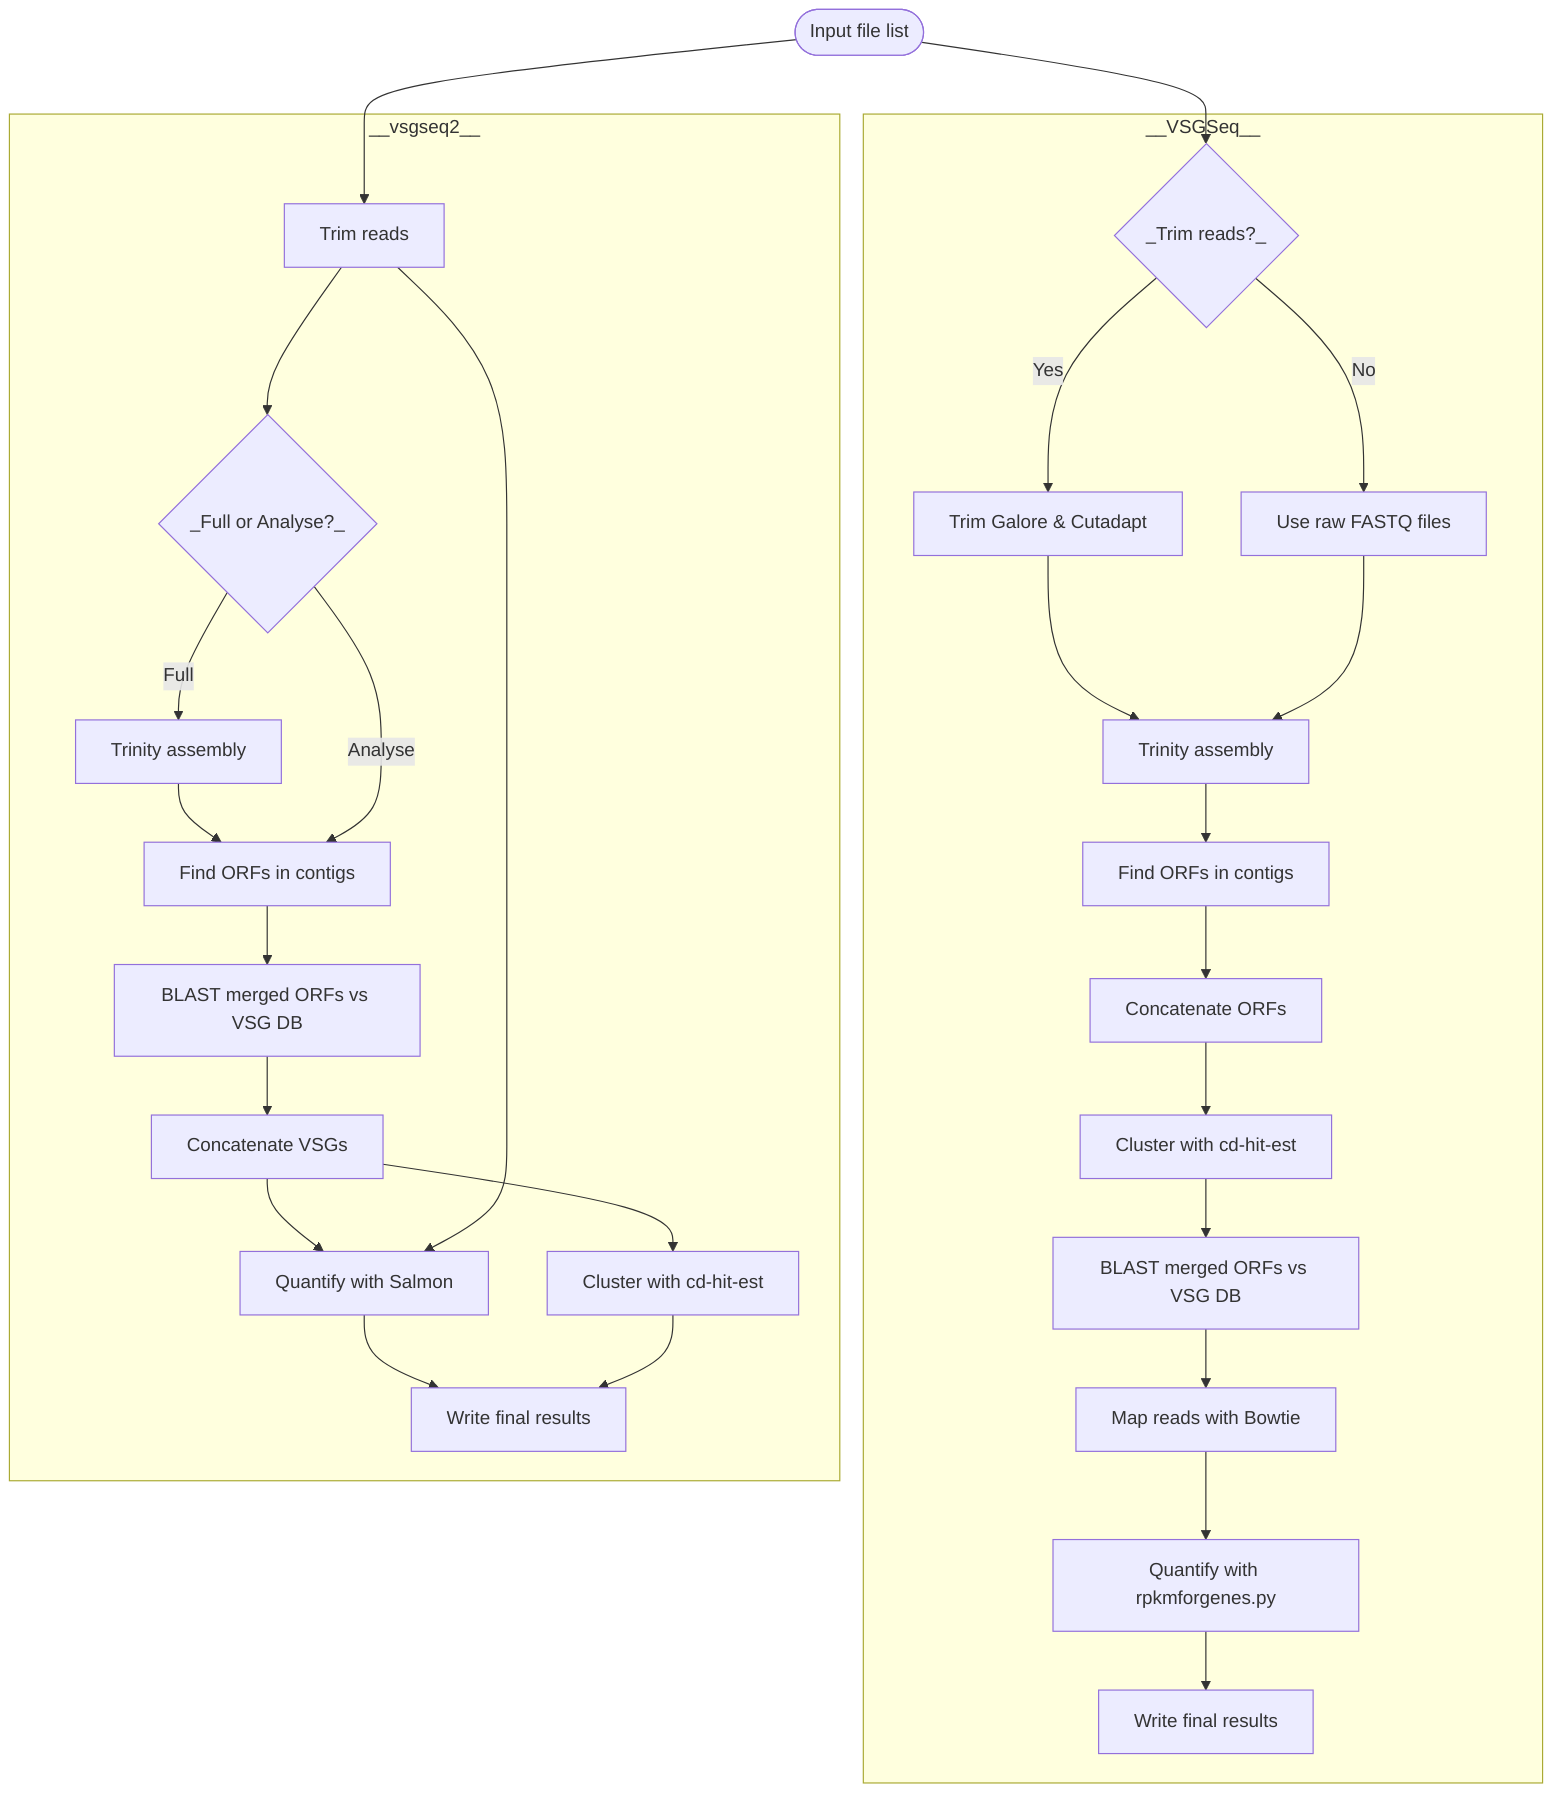 flowchart TD

    Start([Input file list])

    %% ----- VSGSeq -----
    subgraph VSGSeq["__VSGSeq__"]
        C2{"_Trim reads?_"}
        D2["Trim Galore & Cutadapt"]
        E2["Use raw FASTQ files"]
        F2["Trinity assembly"]
        G2["Find ORFs in contigs"]
        H2["Concatenate ORFs"]
        I2["Cluster with cd-hit-est"]
        J2["BLAST merged ORFs vs VSG DB"]
        M2["Map reads with Bowtie"]
        N2["Quantify with rpkmforgenes.py"]
        P2["Write final results"]
    end

    Start --> C2
    C2 -- Yes --> D2
    C2 -- No --> E2
    D2 --> F2
    E2 --> F2
    F2 --> G2 --> H2 --> I2 --> J2 --> M2 --> N2 --> P2

    %% ----- vsgseq2 -----
    subgraph vsgseq2["__vsgseq2__"]
        C3["Trim reads"]
        D3{"_Full or Analyse?_"}
        E3["Trinity assembly"]
        F3["Find ORFs in contigs"]
        G3["BLAST merged ORFs vs VSG DB"]
        H3["Concatenate VSGs"]
        I3["Cluster with cd-hit-est"]
        K3["Quantify with Salmon"]
        L3["Write final results"]
    end

    Start --> C3 --> D3
    D3 -- Full --> E3 --> F3
    D3 -- Analyse --> F3
    F3 --> G3 --> H3 --> K3 --> L3

    %% Additional direct links
    C3 --> K3
    H3 --> I3 --> L3